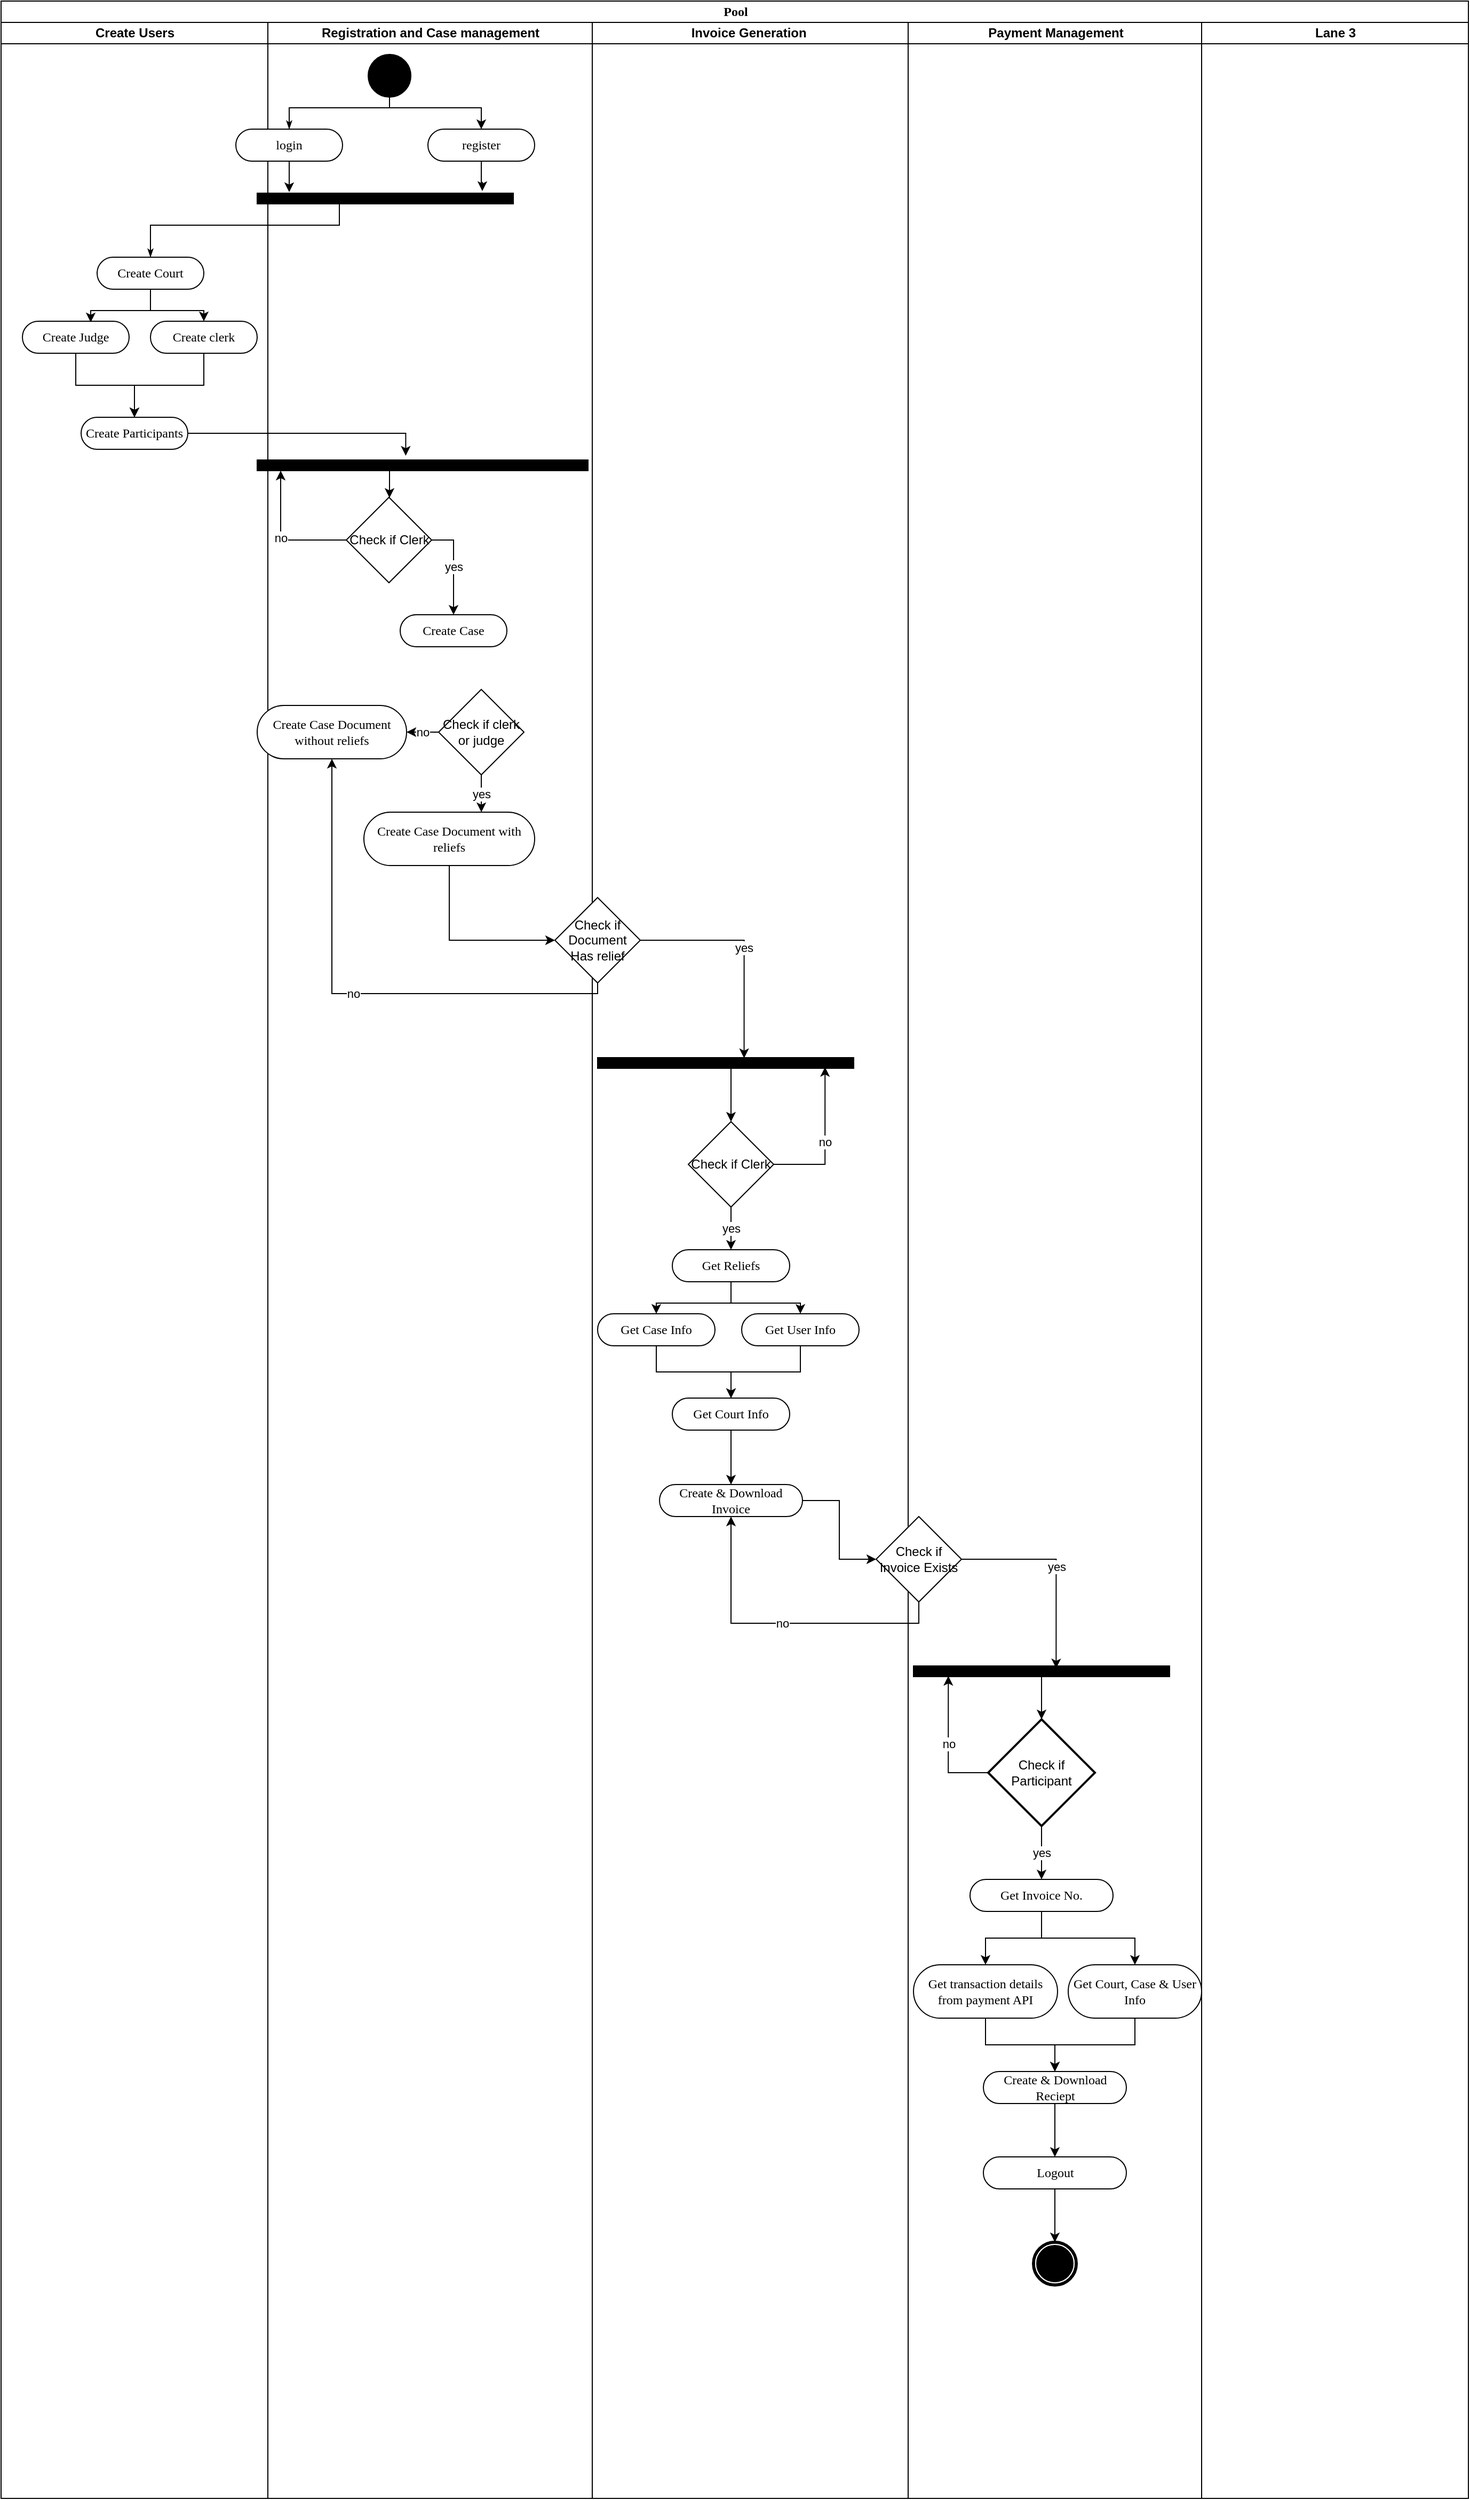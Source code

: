 <mxfile version="24.0.4" type="device">
  <diagram name="Page-1" id="H4En2Yg10vxTW4KxS3PP">
    <mxGraphModel dx="1354" dy="806" grid="1" gridSize="10" guides="1" tooltips="1" connect="1" arrows="1" fold="1" page="1" pageScale="1" pageWidth="827" pageHeight="1169" math="0" shadow="0">
      <root>
        <mxCell id="0" />
        <mxCell id="1" parent="0" />
        <mxCell id="o0KCQbWtQnTGzr_33OiK-1" value="Pool" style="swimlane;html=1;childLayout=stackLayout;startSize=20;rounded=0;shadow=0;comic=0;labelBackgroundColor=none;strokeWidth=1;fontFamily=Verdana;fontSize=12;align=center;" vertex="1" parent="1">
          <mxGeometry x="40" y="20" width="1375" height="2340" as="geometry" />
        </mxCell>
        <mxCell id="o0KCQbWtQnTGzr_33OiK-2" value="Create Users" style="swimlane;html=1;startSize=20;" vertex="1" parent="o0KCQbWtQnTGzr_33OiK-1">
          <mxGeometry y="20" width="250" height="2320" as="geometry" />
        </mxCell>
        <mxCell id="o0KCQbWtQnTGzr_33OiK-134" style="edgeStyle=orthogonalEdgeStyle;rounded=0;orthogonalLoop=1;jettySize=auto;html=1;" edge="1" parent="o0KCQbWtQnTGzr_33OiK-2" source="o0KCQbWtQnTGzr_33OiK-4" target="o0KCQbWtQnTGzr_33OiK-5">
          <mxGeometry relative="1" as="geometry" />
        </mxCell>
        <mxCell id="o0KCQbWtQnTGzr_33OiK-4" value="Create Court" style="rounded=1;whiteSpace=wrap;html=1;shadow=0;comic=0;labelBackgroundColor=none;strokeWidth=1;fontFamily=Verdana;fontSize=12;align=center;arcSize=50;" vertex="1" parent="o0KCQbWtQnTGzr_33OiK-2">
          <mxGeometry x="90" y="220" width="100" height="30" as="geometry" />
        </mxCell>
        <mxCell id="o0KCQbWtQnTGzr_33OiK-136" style="edgeStyle=orthogonalEdgeStyle;rounded=0;orthogonalLoop=1;jettySize=auto;html=1;" edge="1" parent="o0KCQbWtQnTGzr_33OiK-2" source="o0KCQbWtQnTGzr_33OiK-5" target="o0KCQbWtQnTGzr_33OiK-129">
          <mxGeometry relative="1" as="geometry" />
        </mxCell>
        <mxCell id="o0KCQbWtQnTGzr_33OiK-5" value="Create clerk" style="rounded=1;whiteSpace=wrap;html=1;shadow=0;comic=0;labelBackgroundColor=none;strokeWidth=1;fontFamily=Verdana;fontSize=12;align=center;arcSize=50;" vertex="1" parent="o0KCQbWtQnTGzr_33OiK-2">
          <mxGeometry x="140" y="280" width="100" height="30" as="geometry" />
        </mxCell>
        <mxCell id="o0KCQbWtQnTGzr_33OiK-135" style="edgeStyle=orthogonalEdgeStyle;rounded=0;orthogonalLoop=1;jettySize=auto;html=1;" edge="1" parent="o0KCQbWtQnTGzr_33OiK-2" source="o0KCQbWtQnTGzr_33OiK-124" target="o0KCQbWtQnTGzr_33OiK-129">
          <mxGeometry relative="1" as="geometry" />
        </mxCell>
        <mxCell id="o0KCQbWtQnTGzr_33OiK-124" value="Create Judge" style="rounded=1;whiteSpace=wrap;html=1;shadow=0;comic=0;labelBackgroundColor=none;strokeWidth=1;fontFamily=Verdana;fontSize=12;align=center;arcSize=50;" vertex="1" parent="o0KCQbWtQnTGzr_33OiK-2">
          <mxGeometry x="20" y="280" width="100" height="30" as="geometry" />
        </mxCell>
        <mxCell id="o0KCQbWtQnTGzr_33OiK-129" value="Create Participants" style="rounded=1;whiteSpace=wrap;html=1;shadow=0;comic=0;labelBackgroundColor=none;strokeWidth=1;fontFamily=Verdana;fontSize=12;align=center;arcSize=50;" vertex="1" parent="o0KCQbWtQnTGzr_33OiK-2">
          <mxGeometry x="75" y="370" width="100" height="30" as="geometry" />
        </mxCell>
        <mxCell id="o0KCQbWtQnTGzr_33OiK-133" style="edgeStyle=orthogonalEdgeStyle;rounded=0;orthogonalLoop=1;jettySize=auto;html=1;entryX=0.64;entryY=0.033;entryDx=0;entryDy=0;entryPerimeter=0;" edge="1" parent="o0KCQbWtQnTGzr_33OiK-2" source="o0KCQbWtQnTGzr_33OiK-4" target="o0KCQbWtQnTGzr_33OiK-124">
          <mxGeometry relative="1" as="geometry" />
        </mxCell>
        <mxCell id="o0KCQbWtQnTGzr_33OiK-11" value="Registration and Case management" style="swimlane;html=1;startSize=20;swimlaneLine=1;" vertex="1" parent="o0KCQbWtQnTGzr_33OiK-1">
          <mxGeometry x="250" y="20" width="304" height="2320" as="geometry" />
        </mxCell>
        <mxCell id="o0KCQbWtQnTGzr_33OiK-12" value="" style="whiteSpace=wrap;html=1;rounded=0;shadow=0;comic=0;labelBackgroundColor=none;strokeWidth=1;fillColor=#000000;fontFamily=Verdana;fontSize=12;align=center;rotation=0;" vertex="1" parent="o0KCQbWtQnTGzr_33OiK-11">
          <mxGeometry x="-10" y="160" width="240" height="10" as="geometry" />
        </mxCell>
        <mxCell id="o0KCQbWtQnTGzr_33OiK-14" value="Create Case" style="rounded=1;whiteSpace=wrap;html=1;shadow=0;comic=0;labelBackgroundColor=none;strokeWidth=1;fontFamily=Verdana;fontSize=12;align=center;arcSize=50;" vertex="1" parent="o0KCQbWtQnTGzr_33OiK-11">
          <mxGeometry x="124" y="555" width="100" height="30" as="geometry" />
        </mxCell>
        <mxCell id="o0KCQbWtQnTGzr_33OiK-143" style="edgeStyle=orthogonalEdgeStyle;rounded=0;orthogonalLoop=1;jettySize=auto;html=1;" edge="1" parent="o0KCQbWtQnTGzr_33OiK-11" source="o0KCQbWtQnTGzr_33OiK-16" target="o0KCQbWtQnTGzr_33OiK-141">
          <mxGeometry relative="1" as="geometry">
            <Array as="points">
              <mxPoint x="114" y="430" />
              <mxPoint x="114" y="430" />
            </Array>
          </mxGeometry>
        </mxCell>
        <mxCell id="o0KCQbWtQnTGzr_33OiK-16" value="" style="whiteSpace=wrap;html=1;rounded=0;shadow=0;comic=0;labelBackgroundColor=none;strokeWidth=1;fillColor=#000000;fontFamily=Verdana;fontSize=12;align=center;rotation=0;" vertex="1" parent="o0KCQbWtQnTGzr_33OiK-11">
          <mxGeometry x="-10" y="410" width="310" height="10" as="geometry" />
        </mxCell>
        <mxCell id="o0KCQbWtQnTGzr_33OiK-28" style="edgeStyle=orthogonalEdgeStyle;rounded=0;html=1;labelBackgroundColor=none;startArrow=none;startFill=0;startSize=5;endArrow=classicThin;endFill=1;endSize=5;jettySize=auto;orthogonalLoop=1;strokeWidth=1;fontFamily=Verdana;fontSize=12" edge="1" parent="o0KCQbWtQnTGzr_33OiK-11" source="o0KCQbWtQnTGzr_33OiK-29" target="o0KCQbWtQnTGzr_33OiK-30">
          <mxGeometry relative="1" as="geometry">
            <Array as="points">
              <mxPoint x="114" y="80" />
              <mxPoint x="20" y="80" />
            </Array>
          </mxGeometry>
        </mxCell>
        <mxCell id="o0KCQbWtQnTGzr_33OiK-122" style="edgeStyle=orthogonalEdgeStyle;rounded=0;orthogonalLoop=1;jettySize=auto;html=1;entryX=0.5;entryY=0;entryDx=0;entryDy=0;" edge="1" parent="o0KCQbWtQnTGzr_33OiK-11" source="o0KCQbWtQnTGzr_33OiK-29" target="o0KCQbWtQnTGzr_33OiK-121">
          <mxGeometry relative="1" as="geometry">
            <Array as="points">
              <mxPoint x="114" y="80" />
              <mxPoint x="200" y="80" />
            </Array>
          </mxGeometry>
        </mxCell>
        <mxCell id="o0KCQbWtQnTGzr_33OiK-29" value="" style="ellipse;whiteSpace=wrap;html=1;rounded=0;shadow=0;comic=0;labelBackgroundColor=none;strokeWidth=1;fillColor=#000000;fontFamily=Verdana;fontSize=12;align=center;" vertex="1" parent="o0KCQbWtQnTGzr_33OiK-11">
          <mxGeometry x="94" y="30" width="40" height="40" as="geometry" />
        </mxCell>
        <mxCell id="o0KCQbWtQnTGzr_33OiK-30" value="login" style="rounded=1;whiteSpace=wrap;html=1;shadow=0;comic=0;labelBackgroundColor=none;strokeWidth=1;fontFamily=Verdana;fontSize=12;align=center;arcSize=50;" vertex="1" parent="o0KCQbWtQnTGzr_33OiK-11">
          <mxGeometry x="-30" y="100" width="100" height="30" as="geometry" />
        </mxCell>
        <mxCell id="o0KCQbWtQnTGzr_33OiK-121" value="register" style="rounded=1;whiteSpace=wrap;html=1;shadow=0;comic=0;labelBackgroundColor=none;strokeWidth=1;fontFamily=Verdana;fontSize=12;align=center;arcSize=50;" vertex="1" parent="o0KCQbWtQnTGzr_33OiK-11">
          <mxGeometry x="150" y="100" width="100" height="30" as="geometry" />
        </mxCell>
        <mxCell id="o0KCQbWtQnTGzr_33OiK-130" style="edgeStyle=orthogonalEdgeStyle;rounded=0;orthogonalLoop=1;jettySize=auto;html=1;entryX=0.125;entryY=-0.1;entryDx=0;entryDy=0;entryPerimeter=0;" edge="1" parent="o0KCQbWtQnTGzr_33OiK-11" source="o0KCQbWtQnTGzr_33OiK-30" target="o0KCQbWtQnTGzr_33OiK-12">
          <mxGeometry relative="1" as="geometry" />
        </mxCell>
        <mxCell id="o0KCQbWtQnTGzr_33OiK-132" style="edgeStyle=orthogonalEdgeStyle;rounded=0;orthogonalLoop=1;jettySize=auto;html=1;entryX=0.879;entryY=-0.2;entryDx=0;entryDy=0;entryPerimeter=0;" edge="1" parent="o0KCQbWtQnTGzr_33OiK-11" source="o0KCQbWtQnTGzr_33OiK-121" target="o0KCQbWtQnTGzr_33OiK-12">
          <mxGeometry relative="1" as="geometry" />
        </mxCell>
        <mxCell id="o0KCQbWtQnTGzr_33OiK-139" value="Create Case Document without reliefs" style="rounded=1;whiteSpace=wrap;html=1;shadow=0;comic=0;labelBackgroundColor=none;strokeWidth=1;fontFamily=Verdana;fontSize=12;align=center;arcSize=50;" vertex="1" parent="o0KCQbWtQnTGzr_33OiK-11">
          <mxGeometry x="-10" y="640" width="140" height="50" as="geometry" />
        </mxCell>
        <mxCell id="o0KCQbWtQnTGzr_33OiK-140" value="Create Case Document with reliefs" style="rounded=1;whiteSpace=wrap;html=1;shadow=0;comic=0;labelBackgroundColor=none;strokeWidth=1;fontFamily=Verdana;fontSize=12;align=center;arcSize=50;" vertex="1" parent="o0KCQbWtQnTGzr_33OiK-11">
          <mxGeometry x="90" y="740" width="160" height="50" as="geometry" />
        </mxCell>
        <mxCell id="o0KCQbWtQnTGzr_33OiK-144" value="yes" style="edgeStyle=orthogonalEdgeStyle;rounded=0;orthogonalLoop=1;jettySize=auto;html=1;entryX=0.5;entryY=0;entryDx=0;entryDy=0;" edge="1" parent="o0KCQbWtQnTGzr_33OiK-11" source="o0KCQbWtQnTGzr_33OiK-141" target="o0KCQbWtQnTGzr_33OiK-14">
          <mxGeometry relative="1" as="geometry">
            <mxPoint x="170" y="540" as="targetPoint" />
            <Array as="points">
              <mxPoint x="174" y="485" />
            </Array>
          </mxGeometry>
        </mxCell>
        <mxCell id="o0KCQbWtQnTGzr_33OiK-141" value="Check if Clerk" style="rhombus;whiteSpace=wrap;html=1;" vertex="1" parent="o0KCQbWtQnTGzr_33OiK-11">
          <mxGeometry x="73.5" y="445" width="80" height="80" as="geometry" />
        </mxCell>
        <mxCell id="o0KCQbWtQnTGzr_33OiK-146" value="no" style="edgeStyle=orthogonalEdgeStyle;rounded=0;orthogonalLoop=1;jettySize=auto;html=1;" edge="1" parent="o0KCQbWtQnTGzr_33OiK-11" source="o0KCQbWtQnTGzr_33OiK-141">
          <mxGeometry relative="1" as="geometry">
            <mxPoint x="12" y="420" as="targetPoint" />
            <Array as="points">
              <mxPoint x="12" y="485" />
            </Array>
          </mxGeometry>
        </mxCell>
        <mxCell id="o0KCQbWtQnTGzr_33OiK-148" value="no" style="edgeStyle=orthogonalEdgeStyle;rounded=0;orthogonalLoop=1;jettySize=auto;html=1;entryX=1;entryY=0.5;entryDx=0;entryDy=0;" edge="1" parent="o0KCQbWtQnTGzr_33OiK-11" source="o0KCQbWtQnTGzr_33OiK-147" target="o0KCQbWtQnTGzr_33OiK-139">
          <mxGeometry relative="1" as="geometry" />
        </mxCell>
        <mxCell id="o0KCQbWtQnTGzr_33OiK-147" value="Check if clerk or judge" style="rhombus;whiteSpace=wrap;html=1;" vertex="1" parent="o0KCQbWtQnTGzr_33OiK-11">
          <mxGeometry x="160" y="625" width="80" height="80" as="geometry" />
        </mxCell>
        <mxCell id="o0KCQbWtQnTGzr_33OiK-150" value="yes" style="edgeStyle=orthogonalEdgeStyle;rounded=0;orthogonalLoop=1;jettySize=auto;html=1;entryX=0.688;entryY=0;entryDx=0;entryDy=0;entryPerimeter=0;" edge="1" parent="o0KCQbWtQnTGzr_33OiK-11" source="o0KCQbWtQnTGzr_33OiK-147" target="o0KCQbWtQnTGzr_33OiK-140">
          <mxGeometry relative="1" as="geometry" />
        </mxCell>
        <mxCell id="o0KCQbWtQnTGzr_33OiK-27" value="Invoice Generation&amp;nbsp;" style="swimlane;html=1;startSize=20;" vertex="1" parent="o0KCQbWtQnTGzr_33OiK-1">
          <mxGeometry x="554" y="20" width="296" height="2320" as="geometry" />
        </mxCell>
        <mxCell id="o0KCQbWtQnTGzr_33OiK-151" value="Check if Document Has relief" style="rhombus;whiteSpace=wrap;html=1;" vertex="1" parent="o0KCQbWtQnTGzr_33OiK-27">
          <mxGeometry x="-35" y="820" width="80" height="80" as="geometry" />
        </mxCell>
        <mxCell id="o0KCQbWtQnTGzr_33OiK-170" style="edgeStyle=orthogonalEdgeStyle;rounded=0;orthogonalLoop=1;jettySize=auto;html=1;" edge="1" parent="o0KCQbWtQnTGzr_33OiK-27" source="o0KCQbWtQnTGzr_33OiK-153" target="o0KCQbWtQnTGzr_33OiK-167">
          <mxGeometry relative="1" as="geometry">
            <Array as="points">
              <mxPoint x="130" y="990" />
              <mxPoint x="130" y="990" />
            </Array>
          </mxGeometry>
        </mxCell>
        <mxCell id="o0KCQbWtQnTGzr_33OiK-153" value="" style="whiteSpace=wrap;html=1;rounded=0;shadow=0;comic=0;labelBackgroundColor=none;strokeWidth=1;fillColor=#000000;fontFamily=Verdana;fontSize=12;align=center;rotation=0;" vertex="1" parent="o0KCQbWtQnTGzr_33OiK-27">
          <mxGeometry x="5" y="970" width="240" height="10" as="geometry" />
        </mxCell>
        <mxCell id="o0KCQbWtQnTGzr_33OiK-154" value="yes" style="edgeStyle=orthogonalEdgeStyle;rounded=0;orthogonalLoop=1;jettySize=auto;html=1;entryX=0.572;entryY=0.05;entryDx=0;entryDy=0;entryPerimeter=0;" edge="1" parent="o0KCQbWtQnTGzr_33OiK-27" source="o0KCQbWtQnTGzr_33OiK-151" target="o0KCQbWtQnTGzr_33OiK-153">
          <mxGeometry relative="1" as="geometry">
            <Array as="points">
              <mxPoint x="142" y="860" />
            </Array>
          </mxGeometry>
        </mxCell>
        <mxCell id="o0KCQbWtQnTGzr_33OiK-156" value="Create &amp;amp; Download Invoice" style="rounded=1;whiteSpace=wrap;html=1;shadow=0;comic=0;labelBackgroundColor=none;strokeWidth=1;fontFamily=Verdana;fontSize=12;align=center;arcSize=50;" vertex="1" parent="o0KCQbWtQnTGzr_33OiK-27">
          <mxGeometry x="63" y="1370" width="134" height="30" as="geometry" />
        </mxCell>
        <mxCell id="o0KCQbWtQnTGzr_33OiK-164" style="edgeStyle=orthogonalEdgeStyle;rounded=0;orthogonalLoop=1;jettySize=auto;html=1;" edge="1" parent="o0KCQbWtQnTGzr_33OiK-27" source="o0KCQbWtQnTGzr_33OiK-157" target="o0KCQbWtQnTGzr_33OiK-159">
          <mxGeometry relative="1" as="geometry" />
        </mxCell>
        <mxCell id="o0KCQbWtQnTGzr_33OiK-157" value="Get Case Info" style="rounded=1;whiteSpace=wrap;html=1;shadow=0;comic=0;labelBackgroundColor=none;strokeWidth=1;fontFamily=Verdana;fontSize=12;align=center;arcSize=50;" vertex="1" parent="o0KCQbWtQnTGzr_33OiK-27">
          <mxGeometry x="5" y="1210" width="110" height="30" as="geometry" />
        </mxCell>
        <mxCell id="o0KCQbWtQnTGzr_33OiK-165" style="edgeStyle=orthogonalEdgeStyle;rounded=0;orthogonalLoop=1;jettySize=auto;html=1;" edge="1" parent="o0KCQbWtQnTGzr_33OiK-27" source="o0KCQbWtQnTGzr_33OiK-158" target="o0KCQbWtQnTGzr_33OiK-159">
          <mxGeometry relative="1" as="geometry" />
        </mxCell>
        <mxCell id="o0KCQbWtQnTGzr_33OiK-158" value="Get User Info" style="rounded=1;whiteSpace=wrap;html=1;shadow=0;comic=0;labelBackgroundColor=none;strokeWidth=1;fontFamily=Verdana;fontSize=12;align=center;arcSize=50;" vertex="1" parent="o0KCQbWtQnTGzr_33OiK-27">
          <mxGeometry x="140" y="1210" width="110" height="30" as="geometry" />
        </mxCell>
        <mxCell id="o0KCQbWtQnTGzr_33OiK-166" style="edgeStyle=orthogonalEdgeStyle;rounded=0;orthogonalLoop=1;jettySize=auto;html=1;entryX=0.5;entryY=0;entryDx=0;entryDy=0;" edge="1" parent="o0KCQbWtQnTGzr_33OiK-27" source="o0KCQbWtQnTGzr_33OiK-159" target="o0KCQbWtQnTGzr_33OiK-156">
          <mxGeometry relative="1" as="geometry" />
        </mxCell>
        <mxCell id="o0KCQbWtQnTGzr_33OiK-159" value="Get Court Info" style="rounded=1;whiteSpace=wrap;html=1;shadow=0;comic=0;labelBackgroundColor=none;strokeWidth=1;fontFamily=Verdana;fontSize=12;align=center;arcSize=50;" vertex="1" parent="o0KCQbWtQnTGzr_33OiK-27">
          <mxGeometry x="75" y="1289" width="110" height="30" as="geometry" />
        </mxCell>
        <mxCell id="o0KCQbWtQnTGzr_33OiK-162" style="edgeStyle=orthogonalEdgeStyle;rounded=0;orthogonalLoop=1;jettySize=auto;html=1;" edge="1" parent="o0KCQbWtQnTGzr_33OiK-27" source="o0KCQbWtQnTGzr_33OiK-160" target="o0KCQbWtQnTGzr_33OiK-157">
          <mxGeometry relative="1" as="geometry" />
        </mxCell>
        <mxCell id="o0KCQbWtQnTGzr_33OiK-163" style="edgeStyle=orthogonalEdgeStyle;rounded=0;orthogonalLoop=1;jettySize=auto;html=1;" edge="1" parent="o0KCQbWtQnTGzr_33OiK-27" source="o0KCQbWtQnTGzr_33OiK-160" target="o0KCQbWtQnTGzr_33OiK-158">
          <mxGeometry relative="1" as="geometry" />
        </mxCell>
        <mxCell id="o0KCQbWtQnTGzr_33OiK-160" value="Get Reliefs" style="rounded=1;whiteSpace=wrap;html=1;shadow=0;comic=0;labelBackgroundColor=none;strokeWidth=1;fontFamily=Verdana;fontSize=12;align=center;arcSize=50;" vertex="1" parent="o0KCQbWtQnTGzr_33OiK-27">
          <mxGeometry x="75" y="1150" width="110" height="30" as="geometry" />
        </mxCell>
        <mxCell id="o0KCQbWtQnTGzr_33OiK-168" value="yes" style="edgeStyle=orthogonalEdgeStyle;rounded=0;orthogonalLoop=1;jettySize=auto;html=1;entryX=0.5;entryY=0;entryDx=0;entryDy=0;" edge="1" parent="o0KCQbWtQnTGzr_33OiK-27" source="o0KCQbWtQnTGzr_33OiK-167" target="o0KCQbWtQnTGzr_33OiK-160">
          <mxGeometry relative="1" as="geometry" />
        </mxCell>
        <mxCell id="o0KCQbWtQnTGzr_33OiK-167" value="Check if Clerk" style="rhombus;whiteSpace=wrap;html=1;" vertex="1" parent="o0KCQbWtQnTGzr_33OiK-27">
          <mxGeometry x="90" y="1030" width="80" height="80" as="geometry" />
        </mxCell>
        <mxCell id="o0KCQbWtQnTGzr_33OiK-169" value="no" style="edgeStyle=orthogonalEdgeStyle;rounded=0;orthogonalLoop=1;jettySize=auto;html=1;entryX=0.888;entryY=0.883;entryDx=0;entryDy=0;entryPerimeter=0;" edge="1" parent="o0KCQbWtQnTGzr_33OiK-27" source="o0KCQbWtQnTGzr_33OiK-167" target="o0KCQbWtQnTGzr_33OiK-153">
          <mxGeometry relative="1" as="geometry">
            <Array as="points">
              <mxPoint x="218" y="1070" />
            </Array>
          </mxGeometry>
        </mxCell>
        <mxCell id="o0KCQbWtQnTGzr_33OiK-58" style="edgeStyle=orthogonalEdgeStyle;rounded=0;html=1;exitX=0.25;exitY=1;entryX=0.5;entryY=0;labelBackgroundColor=none;startArrow=none;startFill=0;startSize=5;endArrow=classicThin;endFill=1;endSize=5;jettySize=auto;orthogonalLoop=1;strokeWidth=1;fontFamily=Verdana;fontSize=12" edge="1" parent="o0KCQbWtQnTGzr_33OiK-1" source="o0KCQbWtQnTGzr_33OiK-12" target="o0KCQbWtQnTGzr_33OiK-4">
          <mxGeometry relative="1" as="geometry">
            <Array as="points">
              <mxPoint x="317" y="210" />
              <mxPoint x="140" y="210" />
            </Array>
          </mxGeometry>
        </mxCell>
        <mxCell id="o0KCQbWtQnTGzr_33OiK-63" value="Payment Management" style="swimlane;html=1;startSize=20;" vertex="1" parent="o0KCQbWtQnTGzr_33OiK-1">
          <mxGeometry x="850" y="20" width="275" height="2320" as="geometry" />
        </mxCell>
        <mxCell id="o0KCQbWtQnTGzr_33OiK-182" style="edgeStyle=orthogonalEdgeStyle;rounded=0;orthogonalLoop=1;jettySize=auto;html=1;" edge="1" parent="o0KCQbWtQnTGzr_33OiK-63" source="o0KCQbWtQnTGzr_33OiK-171" target="o0KCQbWtQnTGzr_33OiK-176">
          <mxGeometry relative="1" as="geometry" />
        </mxCell>
        <mxCell id="o0KCQbWtQnTGzr_33OiK-171" value="" style="whiteSpace=wrap;html=1;rounded=0;shadow=0;comic=0;labelBackgroundColor=none;strokeWidth=1;fillColor=#000000;fontFamily=Verdana;fontSize=12;align=center;rotation=0;" vertex="1" parent="o0KCQbWtQnTGzr_33OiK-63">
          <mxGeometry x="5" y="1540" width="240" height="10" as="geometry" />
        </mxCell>
        <mxCell id="o0KCQbWtQnTGzr_33OiK-172" value="Check if Invoice Exists" style="rhombus;whiteSpace=wrap;html=1;" vertex="1" parent="o0KCQbWtQnTGzr_33OiK-63">
          <mxGeometry x="-30" y="1400" width="80" height="80" as="geometry" />
        </mxCell>
        <mxCell id="o0KCQbWtQnTGzr_33OiK-175" value="yes" style="edgeStyle=orthogonalEdgeStyle;rounded=0;orthogonalLoop=1;jettySize=auto;html=1;entryX=0.557;entryY=0.217;entryDx=0;entryDy=0;entryPerimeter=0;" edge="1" parent="o0KCQbWtQnTGzr_33OiK-63" source="o0KCQbWtQnTGzr_33OiK-172" target="o0KCQbWtQnTGzr_33OiK-171">
          <mxGeometry relative="1" as="geometry">
            <Array as="points">
              <mxPoint x="139" y="1440" />
            </Array>
          </mxGeometry>
        </mxCell>
        <mxCell id="o0KCQbWtQnTGzr_33OiK-183" value="yes" style="edgeStyle=orthogonalEdgeStyle;rounded=0;orthogonalLoop=1;jettySize=auto;html=1;entryX=0.5;entryY=0;entryDx=0;entryDy=0;" edge="1" parent="o0KCQbWtQnTGzr_33OiK-63" source="o0KCQbWtQnTGzr_33OiK-176" target="o0KCQbWtQnTGzr_33OiK-178">
          <mxGeometry relative="1" as="geometry">
            <Array as="points">
              <mxPoint x="125" y="1710" />
              <mxPoint x="125" y="1710" />
            </Array>
          </mxGeometry>
        </mxCell>
        <mxCell id="o0KCQbWtQnTGzr_33OiK-176" value="Check if Participant" style="strokeWidth=2;html=1;shape=mxgraph.flowchart.decision;whiteSpace=wrap;" vertex="1" parent="o0KCQbWtQnTGzr_33OiK-63">
          <mxGeometry x="75" y="1590" width="100" height="100" as="geometry" />
        </mxCell>
        <mxCell id="o0KCQbWtQnTGzr_33OiK-177" value="no" style="edgeStyle=orthogonalEdgeStyle;rounded=0;orthogonalLoop=1;jettySize=auto;html=1;entryX=0.136;entryY=0.938;entryDx=0;entryDy=0;entryPerimeter=0;" edge="1" parent="o0KCQbWtQnTGzr_33OiK-63" source="o0KCQbWtQnTGzr_33OiK-176" target="o0KCQbWtQnTGzr_33OiK-171">
          <mxGeometry relative="1" as="geometry">
            <Array as="points">
              <mxPoint x="38" y="1640" />
            </Array>
          </mxGeometry>
        </mxCell>
        <mxCell id="o0KCQbWtQnTGzr_33OiK-184" style="edgeStyle=orthogonalEdgeStyle;rounded=0;orthogonalLoop=1;jettySize=auto;html=1;" edge="1" parent="o0KCQbWtQnTGzr_33OiK-63" source="o0KCQbWtQnTGzr_33OiK-178" target="o0KCQbWtQnTGzr_33OiK-179">
          <mxGeometry relative="1" as="geometry" />
        </mxCell>
        <mxCell id="o0KCQbWtQnTGzr_33OiK-185" style="edgeStyle=orthogonalEdgeStyle;rounded=0;orthogonalLoop=1;jettySize=auto;html=1;entryX=0.5;entryY=0;entryDx=0;entryDy=0;" edge="1" parent="o0KCQbWtQnTGzr_33OiK-63" source="o0KCQbWtQnTGzr_33OiK-178" target="o0KCQbWtQnTGzr_33OiK-180">
          <mxGeometry relative="1" as="geometry" />
        </mxCell>
        <mxCell id="o0KCQbWtQnTGzr_33OiK-178" value="Get Invoice No." style="rounded=1;whiteSpace=wrap;html=1;shadow=0;comic=0;labelBackgroundColor=none;strokeWidth=1;fontFamily=Verdana;fontSize=12;align=center;arcSize=50;" vertex="1" parent="o0KCQbWtQnTGzr_33OiK-63">
          <mxGeometry x="58" y="1740" width="134" height="30" as="geometry" />
        </mxCell>
        <mxCell id="o0KCQbWtQnTGzr_33OiK-186" style="edgeStyle=orthogonalEdgeStyle;rounded=0;orthogonalLoop=1;jettySize=auto;html=1;entryX=0.5;entryY=0;entryDx=0;entryDy=0;" edge="1" parent="o0KCQbWtQnTGzr_33OiK-63" source="o0KCQbWtQnTGzr_33OiK-179" target="o0KCQbWtQnTGzr_33OiK-181">
          <mxGeometry relative="1" as="geometry" />
        </mxCell>
        <mxCell id="o0KCQbWtQnTGzr_33OiK-179" value="Get transaction details from payment API" style="rounded=1;whiteSpace=wrap;html=1;shadow=0;comic=0;labelBackgroundColor=none;strokeWidth=1;fontFamily=Verdana;fontSize=12;align=center;arcSize=50;" vertex="1" parent="o0KCQbWtQnTGzr_33OiK-63">
          <mxGeometry x="5" y="1820" width="135" height="50" as="geometry" />
        </mxCell>
        <mxCell id="o0KCQbWtQnTGzr_33OiK-187" style="edgeStyle=orthogonalEdgeStyle;rounded=0;orthogonalLoop=1;jettySize=auto;html=1;" edge="1" parent="o0KCQbWtQnTGzr_33OiK-63" source="o0KCQbWtQnTGzr_33OiK-180" target="o0KCQbWtQnTGzr_33OiK-181">
          <mxGeometry relative="1" as="geometry" />
        </mxCell>
        <mxCell id="o0KCQbWtQnTGzr_33OiK-180" value="Get Court, Case &amp;amp; User Info" style="rounded=1;whiteSpace=wrap;html=1;shadow=0;comic=0;labelBackgroundColor=none;strokeWidth=1;fontFamily=Verdana;fontSize=12;align=center;arcSize=50;" vertex="1" parent="o0KCQbWtQnTGzr_33OiK-63">
          <mxGeometry x="150" y="1820" width="125" height="50" as="geometry" />
        </mxCell>
        <mxCell id="o0KCQbWtQnTGzr_33OiK-189" style="edgeStyle=orthogonalEdgeStyle;rounded=0;orthogonalLoop=1;jettySize=auto;html=1;entryX=0.5;entryY=0;entryDx=0;entryDy=0;" edge="1" parent="o0KCQbWtQnTGzr_33OiK-63" source="o0KCQbWtQnTGzr_33OiK-181" target="o0KCQbWtQnTGzr_33OiK-188">
          <mxGeometry relative="1" as="geometry" />
        </mxCell>
        <mxCell id="o0KCQbWtQnTGzr_33OiK-181" value="Create &amp;amp; Download Reciept" style="rounded=1;whiteSpace=wrap;html=1;shadow=0;comic=0;labelBackgroundColor=none;strokeWidth=1;fontFamily=Verdana;fontSize=12;align=center;arcSize=50;" vertex="1" parent="o0KCQbWtQnTGzr_33OiK-63">
          <mxGeometry x="70.5" y="1920" width="134" height="30" as="geometry" />
        </mxCell>
        <mxCell id="o0KCQbWtQnTGzr_33OiK-44" value="" style="shape=mxgraph.bpmn.shape;html=1;verticalLabelPosition=bottom;labelBackgroundColor=#ffffff;verticalAlign=top;perimeter=ellipsePerimeter;outline=end;symbol=terminate;rounded=0;shadow=0;comic=0;strokeWidth=1;fontFamily=Verdana;fontSize=12;align=center;" vertex="1" parent="o0KCQbWtQnTGzr_33OiK-63">
          <mxGeometry x="117.5" y="2080" width="40" height="40" as="geometry" />
        </mxCell>
        <mxCell id="o0KCQbWtQnTGzr_33OiK-190" style="edgeStyle=orthogonalEdgeStyle;rounded=0;orthogonalLoop=1;jettySize=auto;html=1;entryX=0.5;entryY=0;entryDx=0;entryDy=0;" edge="1" parent="o0KCQbWtQnTGzr_33OiK-63" source="o0KCQbWtQnTGzr_33OiK-188" target="o0KCQbWtQnTGzr_33OiK-44">
          <mxGeometry relative="1" as="geometry" />
        </mxCell>
        <mxCell id="o0KCQbWtQnTGzr_33OiK-188" value="Logout" style="rounded=1;whiteSpace=wrap;html=1;shadow=0;comic=0;labelBackgroundColor=none;strokeWidth=1;fontFamily=Verdana;fontSize=12;align=center;arcSize=50;" vertex="1" parent="o0KCQbWtQnTGzr_33OiK-63">
          <mxGeometry x="70.5" y="2000" width="134" height="30" as="geometry" />
        </mxCell>
        <mxCell id="o0KCQbWtQnTGzr_33OiK-92" value="Lane 3" style="swimlane;html=1;startSize=20;" vertex="1" parent="o0KCQbWtQnTGzr_33OiK-1">
          <mxGeometry x="1125" y="20" width="250" height="2320" as="geometry" />
        </mxCell>
        <mxCell id="o0KCQbWtQnTGzr_33OiK-137" style="edgeStyle=orthogonalEdgeStyle;rounded=0;orthogonalLoop=1;jettySize=auto;html=1;entryX=0.449;entryY=-0.4;entryDx=0;entryDy=0;entryPerimeter=0;" edge="1" parent="o0KCQbWtQnTGzr_33OiK-1" source="o0KCQbWtQnTGzr_33OiK-129" target="o0KCQbWtQnTGzr_33OiK-16">
          <mxGeometry relative="1" as="geometry" />
        </mxCell>
        <mxCell id="o0KCQbWtQnTGzr_33OiK-152" style="edgeStyle=orthogonalEdgeStyle;rounded=0;orthogonalLoop=1;jettySize=auto;html=1;entryX=0;entryY=0.5;entryDx=0;entryDy=0;" edge="1" parent="o0KCQbWtQnTGzr_33OiK-1" source="o0KCQbWtQnTGzr_33OiK-140" target="o0KCQbWtQnTGzr_33OiK-151">
          <mxGeometry relative="1" as="geometry">
            <Array as="points">
              <mxPoint x="420" y="880" />
            </Array>
          </mxGeometry>
        </mxCell>
        <mxCell id="o0KCQbWtQnTGzr_33OiK-155" value="no" style="edgeStyle=orthogonalEdgeStyle;rounded=0;orthogonalLoop=1;jettySize=auto;html=1;entryX=0.5;entryY=1;entryDx=0;entryDy=0;" edge="1" parent="o0KCQbWtQnTGzr_33OiK-1" source="o0KCQbWtQnTGzr_33OiK-151" target="o0KCQbWtQnTGzr_33OiK-139">
          <mxGeometry relative="1" as="geometry">
            <Array as="points">
              <mxPoint x="559" y="930" />
              <mxPoint x="310" y="930" />
            </Array>
          </mxGeometry>
        </mxCell>
        <mxCell id="o0KCQbWtQnTGzr_33OiK-173" style="edgeStyle=orthogonalEdgeStyle;rounded=0;orthogonalLoop=1;jettySize=auto;html=1;" edge="1" parent="o0KCQbWtQnTGzr_33OiK-1" source="o0KCQbWtQnTGzr_33OiK-156" target="o0KCQbWtQnTGzr_33OiK-172">
          <mxGeometry relative="1" as="geometry" />
        </mxCell>
        <mxCell id="o0KCQbWtQnTGzr_33OiK-174" value="no" style="edgeStyle=orthogonalEdgeStyle;rounded=0;orthogonalLoop=1;jettySize=auto;html=1;entryX=0.5;entryY=1;entryDx=0;entryDy=0;" edge="1" parent="o0KCQbWtQnTGzr_33OiK-1" source="o0KCQbWtQnTGzr_33OiK-172" target="o0KCQbWtQnTGzr_33OiK-156">
          <mxGeometry relative="1" as="geometry">
            <Array as="points">
              <mxPoint x="860" y="1520" />
              <mxPoint x="684" y="1520" />
            </Array>
          </mxGeometry>
        </mxCell>
      </root>
    </mxGraphModel>
  </diagram>
</mxfile>
